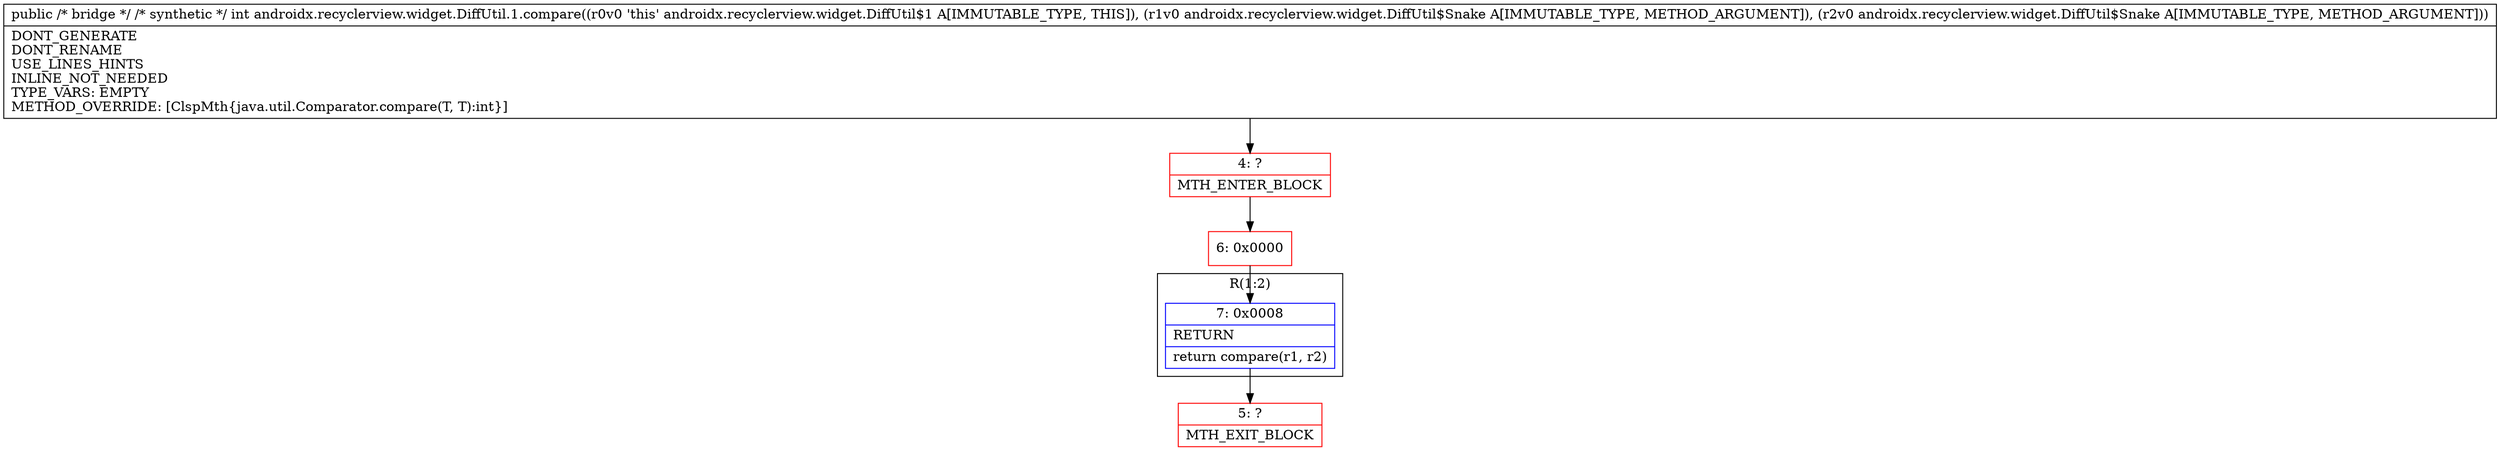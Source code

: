 digraph "CFG forandroidx.recyclerview.widget.DiffUtil.1.compare(Ljava\/lang\/Object;Ljava\/lang\/Object;)I" {
subgraph cluster_Region_1765607150 {
label = "R(1:2)";
node [shape=record,color=blue];
Node_7 [shape=record,label="{7\:\ 0x0008|RETURN\l|return compare(r1, r2)\l}"];
}
Node_4 [shape=record,color=red,label="{4\:\ ?|MTH_ENTER_BLOCK\l}"];
Node_6 [shape=record,color=red,label="{6\:\ 0x0000}"];
Node_5 [shape=record,color=red,label="{5\:\ ?|MTH_EXIT_BLOCK\l}"];
MethodNode[shape=record,label="{public \/* bridge *\/ \/* synthetic *\/ int androidx.recyclerview.widget.DiffUtil.1.compare((r0v0 'this' androidx.recyclerview.widget.DiffUtil$1 A[IMMUTABLE_TYPE, THIS]), (r1v0 androidx.recyclerview.widget.DiffUtil$Snake A[IMMUTABLE_TYPE, METHOD_ARGUMENT]), (r2v0 androidx.recyclerview.widget.DiffUtil$Snake A[IMMUTABLE_TYPE, METHOD_ARGUMENT]))  | DONT_GENERATE\lDONT_RENAME\lUSE_LINES_HINTS\lINLINE_NOT_NEEDED\lTYPE_VARS: EMPTY\lMETHOD_OVERRIDE: [ClspMth\{java.util.Comparator.compare(T, T):int\}]\l}"];
MethodNode -> Node_4;Node_7 -> Node_5;
Node_4 -> Node_6;
Node_6 -> Node_7;
}

